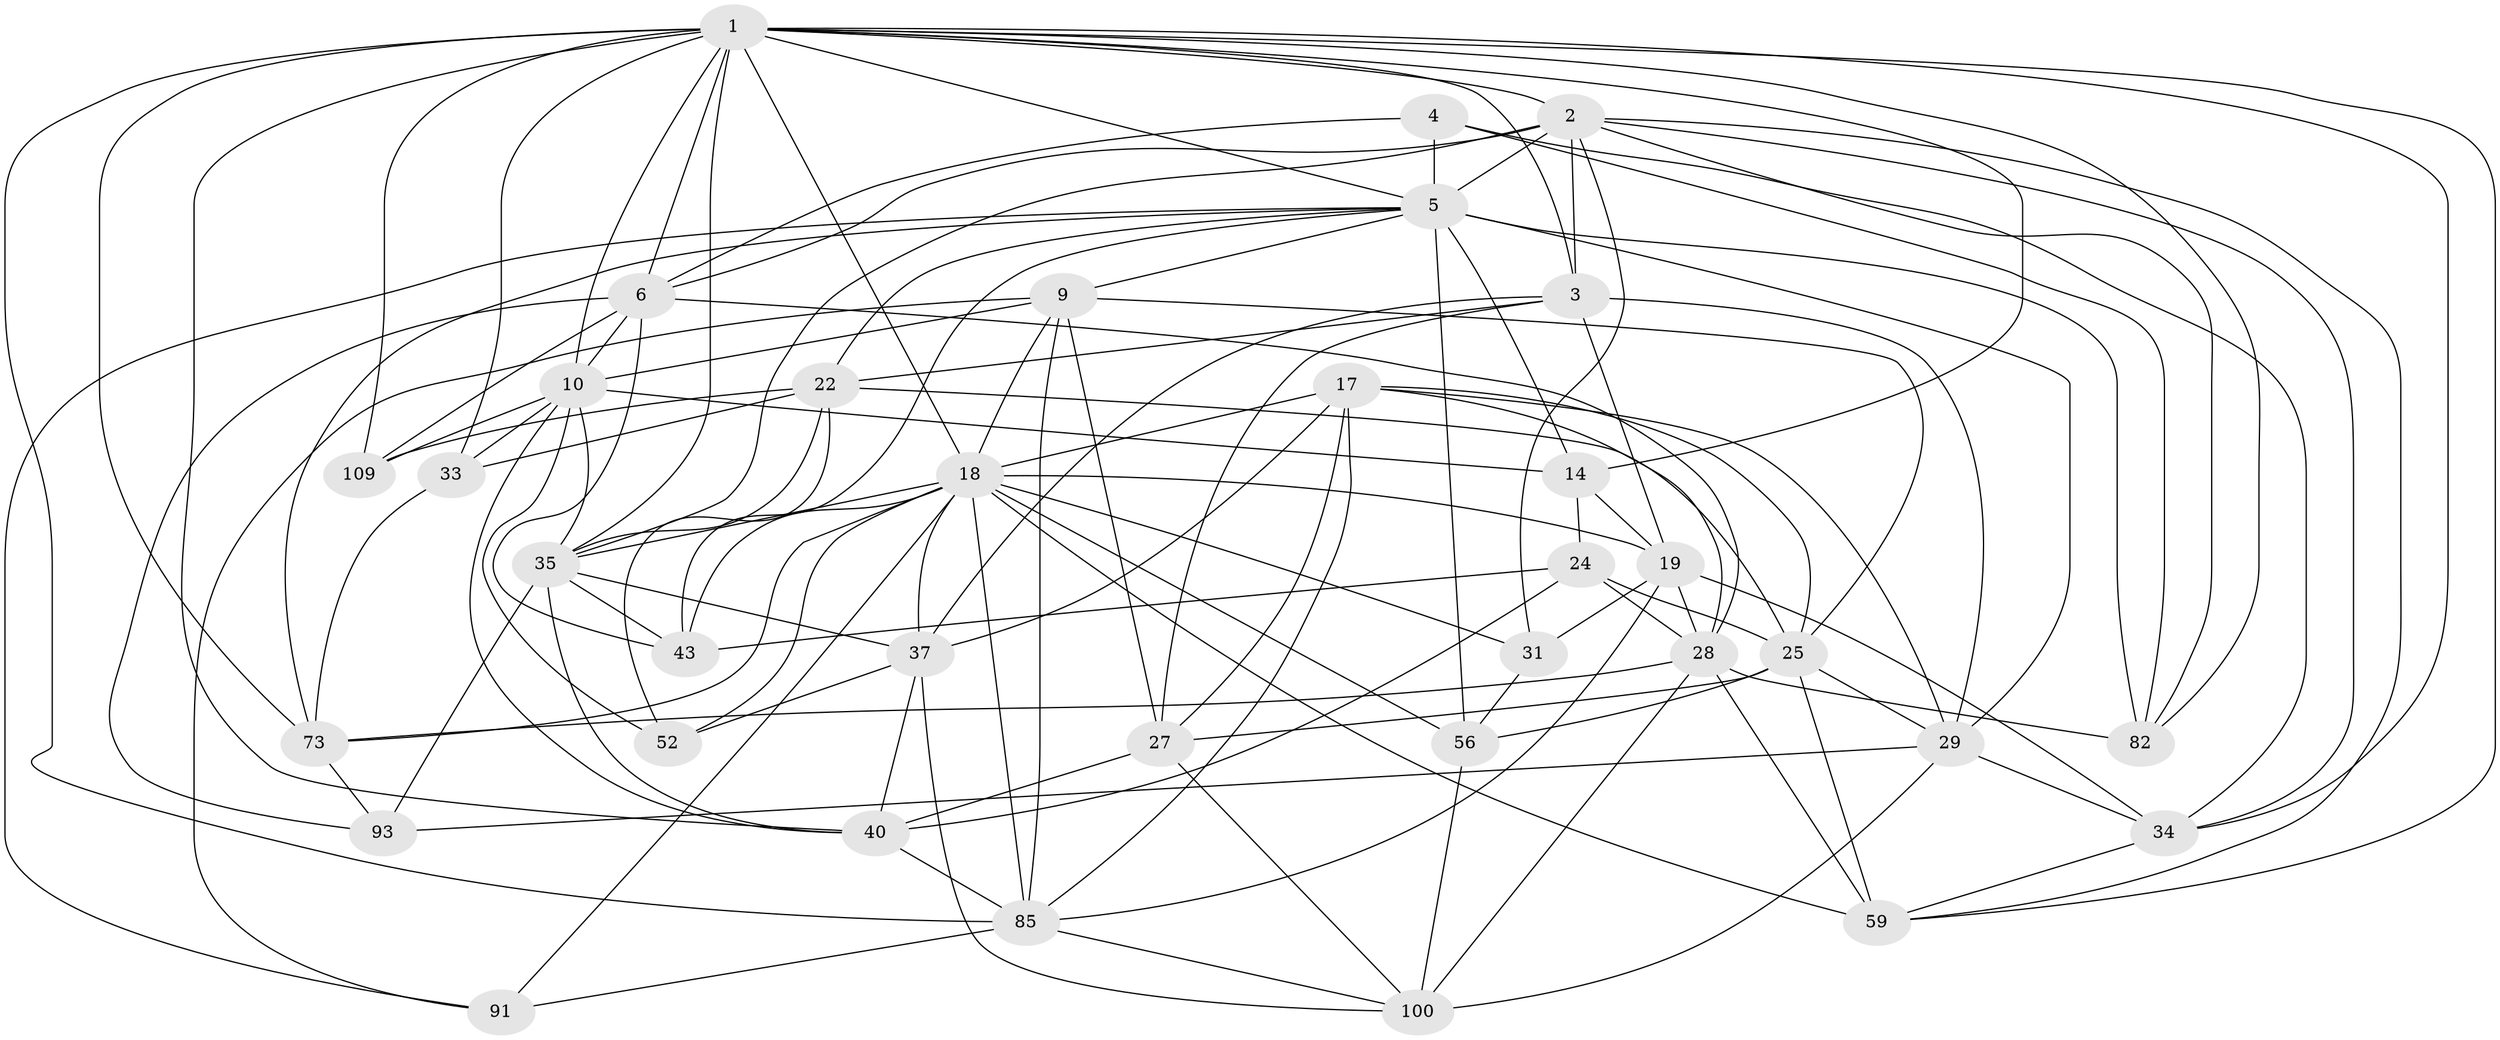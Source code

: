 // original degree distribution, {4: 1.0}
// Generated by graph-tools (version 1.1) at 2025/20/03/04/25 18:20:32]
// undirected, 35 vertices, 120 edges
graph export_dot {
graph [start="1"]
  node [color=gray90,style=filled];
  1 [super="+15+7"];
  2 [super="+86+71"];
  3 [super="+58+48+26"];
  4;
  5 [super="+16+13+8"];
  6 [super="+12+103"];
  9 [super="+21+47"];
  10 [super="+54+53+64"];
  14 [super="+50+57"];
  17 [super="+20"];
  18 [super="+38+30+39"];
  19 [super="+115+32"];
  22 [super="+97+23"];
  24 [super="+55"];
  25 [super="+65+46+96+77"];
  27 [super="+41"];
  28 [super="+72+61+36"];
  29 [super="+80"];
  31;
  33 [super="+69"];
  34 [super="+62"];
  35 [super="+102+88+42"];
  37 [super="+99"];
  40 [super="+74+66"];
  43 [super="+78+111"];
  52;
  56 [super="+113+101"];
  59 [super="+110"];
  73 [super="+94"];
  82 [super="+98"];
  85 [super="+90+116"];
  91;
  93;
  100 [super="+114"];
  109;
  1 -- 59;
  1 -- 18;
  1 -- 10 [weight=2];
  1 -- 2;
  1 -- 5;
  1 -- 33;
  1 -- 3;
  1 -- 34;
  1 -- 35 [weight=3];
  1 -- 6;
  1 -- 40;
  1 -- 73;
  1 -- 109;
  1 -- 14 [weight=2];
  1 -- 82;
  1 -- 85;
  2 -- 82;
  2 -- 3;
  2 -- 5 [weight=3];
  2 -- 59;
  2 -- 31;
  2 -- 34;
  2 -- 35 [weight=2];
  2 -- 6;
  3 -- 27;
  3 -- 22;
  3 -- 37 [weight=2];
  3 -- 19;
  3 -- 29;
  4 -- 34;
  4 -- 82;
  4 -- 6;
  4 -- 5;
  5 -- 82 [weight=2];
  5 -- 14;
  5 -- 9;
  5 -- 43;
  5 -- 22 [weight=2];
  5 -- 56 [weight=2];
  5 -- 29 [weight=2];
  5 -- 91;
  5 -- 73;
  6 -- 109;
  6 -- 28 [weight=3];
  6 -- 93;
  6 -- 10;
  6 -- 43;
  9 -- 27;
  9 -- 25 [weight=2];
  9 -- 10;
  9 -- 91;
  9 -- 85;
  9 -- 18;
  10 -- 33 [weight=3];
  10 -- 52;
  10 -- 14 [weight=3];
  10 -- 109;
  10 -- 35;
  10 -- 40;
  14 -- 19;
  14 -- 24;
  17 -- 27;
  17 -- 37;
  17 -- 85;
  17 -- 25;
  17 -- 28;
  17 -- 18 [weight=2];
  17 -- 29;
  18 -- 52;
  18 -- 56 [weight=2];
  18 -- 91;
  18 -- 31;
  18 -- 43 [weight=2];
  18 -- 35;
  18 -- 19 [weight=2];
  18 -- 37;
  18 -- 73;
  18 -- 85;
  18 -- 59;
  19 -- 31;
  19 -- 34;
  19 -- 85;
  19 -- 28;
  22 -- 109;
  22 -- 25 [weight=3];
  22 -- 33;
  22 -- 52;
  22 -- 35;
  24 -- 28;
  24 -- 25;
  24 -- 40;
  24 -- 43 [weight=2];
  25 -- 56 [weight=2];
  25 -- 59;
  25 -- 27;
  25 -- 29;
  27 -- 100;
  27 -- 40;
  28 -- 82;
  28 -- 59;
  28 -- 100;
  28 -- 73;
  29 -- 100;
  29 -- 34;
  29 -- 93;
  31 -- 56;
  33 -- 73;
  34 -- 59;
  35 -- 40 [weight=2];
  35 -- 93;
  35 -- 37;
  35 -- 43 [weight=2];
  37 -- 52;
  37 -- 100;
  37 -- 40;
  40 -- 85;
  56 -- 100;
  73 -- 93;
  85 -- 100;
  85 -- 91;
}
